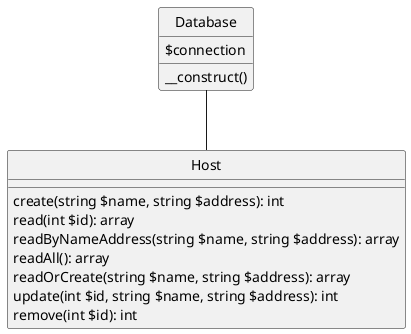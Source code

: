 @startuml
skinparam classAttributeIconSize 0
skinparam monochrome true
hide circle

class Database {
  $connection
  __construct()
}

class Host {
  create(string $name, string $address): int
  read(int $id): array
  readByNameAddress(string $name, string $address): array
  readAll(): array
  readOrCreate(string $name, string $address): array
  update(int $id, string $name, string $address): int
  remove(int $id): int
}

Database -- Host
@enduml
